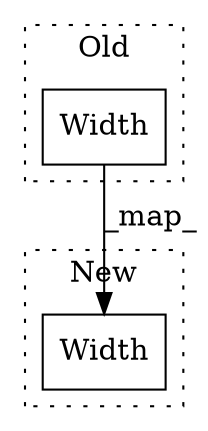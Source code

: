 digraph G {
subgraph cluster0 {
1 [label="Width" a="32" s="3729,3737" l="6,1" shape="box"];
label = "Old";
style="dotted";
}
subgraph cluster1 {
2 [label="Width" a="32" s="3810,3818" l="6,1" shape="box"];
label = "New";
style="dotted";
}
1 -> 2 [label="_map_"];
}
